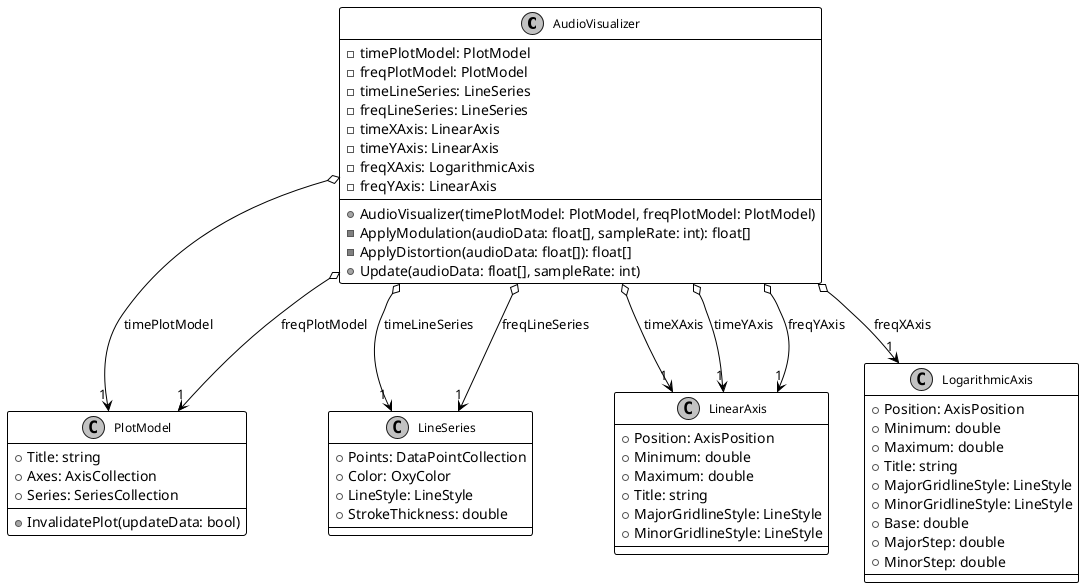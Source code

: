 @startuml ClassDiagramAudioVisualizer

skinparam monochrome true
skinparam shadowing false
skinparam classFontSize 12
skinparam classFontName Arial
skinparam classBorderThickness 1
skinparam classBackgroundColor none
skinparam classBorderColor black
skinparam ArrowColor black

class AudioVisualizer {
  -timePlotModel: PlotModel
  -freqPlotModel: PlotModel
  -timeLineSeries: LineSeries
  -freqLineSeries: LineSeries
  -timeXAxis: LinearAxis
  -timeYAxis: LinearAxis
  -freqXAxis: LogarithmicAxis
  -freqYAxis: LinearAxis
  +AudioVisualizer(timePlotModel: PlotModel, freqPlotModel: PlotModel)
  -ApplyModulation(audioData: float[], sampleRate: int): float[]
  -ApplyDistortion(audioData: float[]): float[]
  +Update(audioData: float[], sampleRate: int)
}

class PlotModel {
  +Title: string
  +Axes: AxisCollection
  +Series: SeriesCollection
  +InvalidatePlot(updateData: bool)
}

class LineSeries {
  +Points: DataPointCollection
  +Color: OxyColor
  +LineStyle: LineStyle
  +StrokeThickness: double
}

class LinearAxis {
  +Position: AxisPosition
  +Minimum: double
  +Maximum: double
  +Title: string
  +MajorGridlineStyle: LineStyle
  +MinorGridlineStyle: LineStyle
}

class LogarithmicAxis {
  +Position: AxisPosition
  +Minimum: double
  +Maximum: double
  +Title: string
  +MajorGridlineStyle: LineStyle
  +MinorGridlineStyle: LineStyle
  +Base: double
  +MajorStep: double
  +MinorStep: double
}

AudioVisualizer o--> "1" PlotModel : timePlotModel
AudioVisualizer o--> "1" PlotModel : freqPlotModel
AudioVisualizer o--> "1" LineSeries : timeLineSeries
AudioVisualizer o--> "1" LineSeries : freqLineSeries
AudioVisualizer o--> "1" LinearAxis : timeXAxis
AudioVisualizer o--> "1" LinearAxis : timeYAxis
AudioVisualizer o--> "1" LogarithmicAxis : freqXAxis
AudioVisualizer o--> "1" LinearAxis : freqYAxis

@enduml